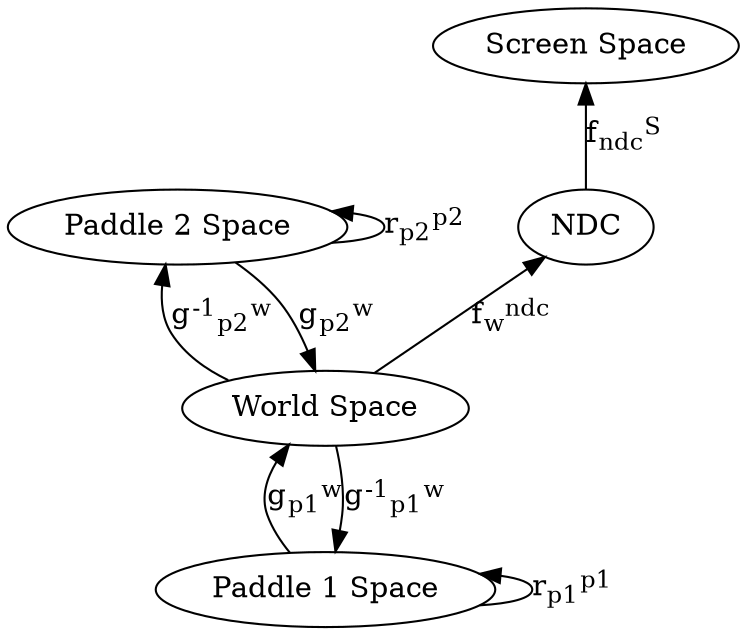 digraph {
    rankdir="BT"
    "Paddle 1 Space" -> "World Space" [label=<g<SUB>p1</SUB><SUP>w</SUP>>];
    "Paddle 1 Space" -> "Paddle 1 Space" [label=<r<SUB>p1</SUB><SUP>p1  </SUP>>];
    "Paddle 2 Space" -> "World Space" [label=<g<SUB>p2</SUB><SUP>w</SUP>>];
    "Paddle 2 Space" -> "Paddle 2 Space" [label=<r<SUB>p2</SUB><SUP>p2  </SUP>>];
    "World Space" -> "Paddle 1 Space" [label=<g<SUP>-1</SUP><SUB>p1</SUB><SUP>w</SUP>>];
    "World Space" -> "Paddle 2 Space" [label=<g<SUP>-1</SUP><SUB>p2</SUB><SUP>w</SUP>>];
    "World Space" -> "NDC" [label=<f<SUB>w</SUB><SUP>ndc</SUP>>];
    "NDC" -> "Screen Space" [label=<f<SUB>ndc</SUB><SUP>S</SUP>>];
}